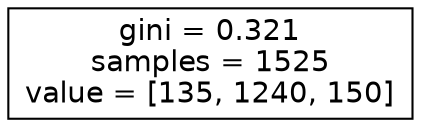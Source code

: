 digraph Tree {
node [shape=box, fontname="helvetica"] ;
edge [fontname="helvetica"] ;
0 [label="gini = 0.321\nsamples = 1525\nvalue = [135, 1240, 150]"] ;
}